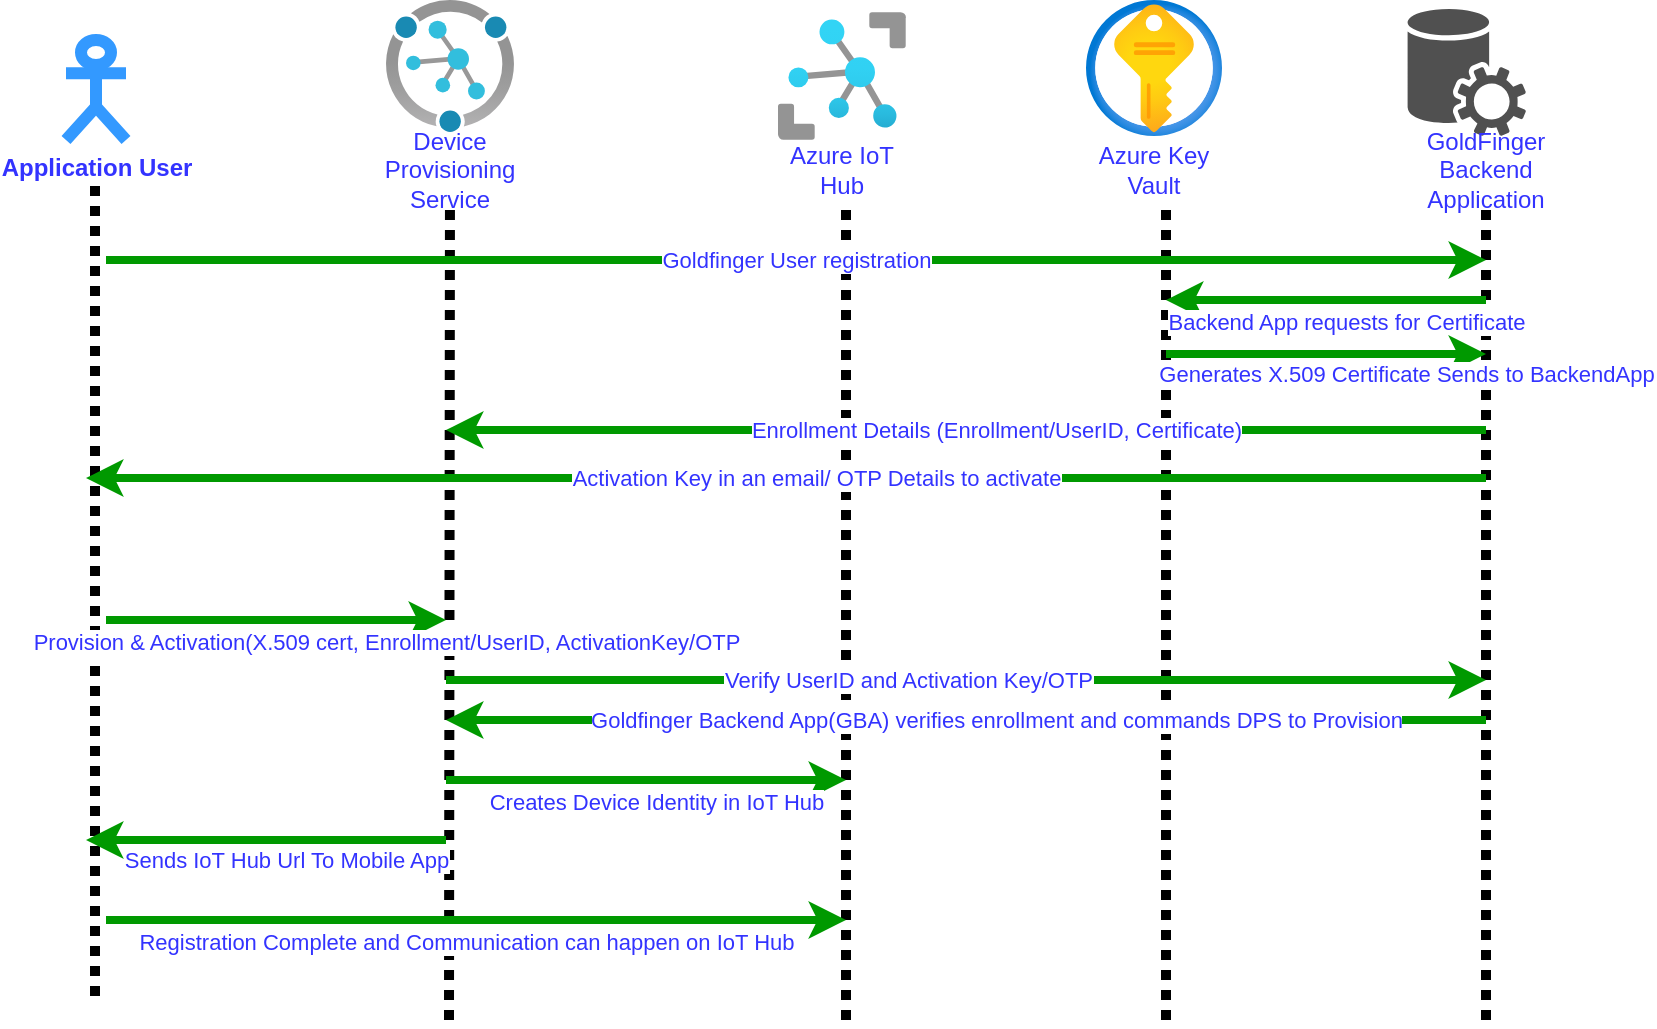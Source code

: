 <mxfile version="20.0.0" type="github">
  <diagram id="tBzqnwQVbEsAYheGIp0X" name="Page-1">
    <mxGraphModel dx="823" dy="562" grid="1" gridSize="10" guides="1" tooltips="1" connect="1" arrows="1" fold="1" page="1" pageScale="1" pageWidth="850" pageHeight="1100" math="0" shadow="0">
      <root>
        <mxCell id="0" />
        <mxCell id="1" parent="0" />
        <mxCell id="QduvUi_wdQGYh5JuUDH2-1" value="&lt;b&gt;&lt;font color=&quot;#3333ff&quot;&gt;Application User&lt;/font&gt;&lt;/b&gt;" style="shape=umlActor;verticalLabelPosition=bottom;verticalAlign=top;html=1;outlineConnect=0;strokeWidth=6;strokeColor=#3399FF;" parent="1" vertex="1">
          <mxGeometry x="90" y="40" width="30" height="50" as="geometry" />
        </mxCell>
        <mxCell id="QduvUi_wdQGYh5JuUDH2-2" value="" style="aspect=fixed;html=1;points=[];align=center;image;fontSize=12;image=img/lib/azure2/iot/Device_Provisioning_Services.svg;" parent="1" vertex="1">
          <mxGeometry x="250" y="20" width="64" height="66" as="geometry" />
        </mxCell>
        <mxCell id="QduvUi_wdQGYh5JuUDH2-3" value="" style="aspect=fixed;html=1;points=[];align=center;image;fontSize=12;image=img/lib/azure2/iot/IoT_Hub.svg;" parent="1" vertex="1">
          <mxGeometry x="446" y="26" width="64" height="64" as="geometry" />
        </mxCell>
        <mxCell id="QduvUi_wdQGYh5JuUDH2-4" value="" style="aspect=fixed;html=1;points=[];align=center;image;fontSize=12;image=img/lib/azure2/security/Key_Vaults.svg;" parent="1" vertex="1">
          <mxGeometry x="600" y="20" width="68" height="68" as="geometry" />
        </mxCell>
        <mxCell id="QduvUi_wdQGYh5JuUDH2-6" value="" style="sketch=0;pointerEvents=1;shadow=0;dashed=0;html=1;strokeColor=none;fillColor=#505050;labelPosition=center;verticalLabelPosition=bottom;verticalAlign=top;outlineConnect=0;align=center;shape=mxgraph.office.communications.central_management_service;" parent="1" vertex="1">
          <mxGeometry x="760" y="24.5" width="60" height="63.5" as="geometry" />
        </mxCell>
        <mxCell id="QduvUi_wdQGYh5JuUDH2-14" value="" style="endArrow=none;html=1;rounded=0;sourcePerimeterSpacing=0;strokeWidth=5;fillColor=default;strokeColor=#000000;dashed=1;dashPattern=1 1;" parent="1" edge="1">
          <mxGeometry width="50" height="50" relative="1" as="geometry">
            <mxPoint x="104.5" y="518" as="sourcePoint" />
            <mxPoint x="104.5" y="108" as="targetPoint" />
          </mxGeometry>
        </mxCell>
        <mxCell id="QduvUi_wdQGYh5JuUDH2-15" value="" style="endArrow=none;html=1;rounded=0;strokeWidth=5;fillColor=default;strokeColor=#3333FF;dashed=1;dashPattern=1 1;startArrow=none;" parent="1" source="QduvUi_wdQGYh5JuUDH2-20" edge="1">
          <mxGeometry width="50" height="50" relative="1" as="geometry">
            <mxPoint x="281.5" y="530" as="sourcePoint" />
            <mxPoint x="281.5" y="120" as="targetPoint" />
          </mxGeometry>
        </mxCell>
        <mxCell id="QduvUi_wdQGYh5JuUDH2-17" value="" style="endArrow=none;html=1;rounded=0;sourcePerimeterSpacing=0;strokeWidth=5;fillColor=default;strokeColor=#000000;dashed=1;dashPattern=1 1;" parent="1" edge="1">
          <mxGeometry width="50" height="50" relative="1" as="geometry">
            <mxPoint x="480" y="530" as="sourcePoint" />
            <mxPoint x="480" y="120" as="targetPoint" />
          </mxGeometry>
        </mxCell>
        <mxCell id="QduvUi_wdQGYh5JuUDH2-18" value="" style="endArrow=none;html=1;rounded=0;sourcePerimeterSpacing=0;strokeWidth=5;fillColor=default;strokeColor=#000000;dashed=1;dashPattern=1 1;" parent="1" edge="1">
          <mxGeometry width="50" height="50" relative="1" as="geometry">
            <mxPoint x="640" y="530" as="sourcePoint" />
            <mxPoint x="640" y="120" as="targetPoint" />
          </mxGeometry>
        </mxCell>
        <mxCell id="QduvUi_wdQGYh5JuUDH2-19" value="" style="endArrow=none;html=1;rounded=0;sourcePerimeterSpacing=0;strokeWidth=5;fillColor=default;strokeColor=#000000;dashed=1;dashPattern=1 1;" parent="1" edge="1">
          <mxGeometry width="50" height="50" relative="1" as="geometry">
            <mxPoint x="800" y="530" as="sourcePoint" />
            <mxPoint x="800" y="120" as="targetPoint" />
          </mxGeometry>
        </mxCell>
        <mxCell id="QduvUi_wdQGYh5JuUDH2-20" value="Device Provisioning Service" style="text;html=1;strokeColor=none;fillColor=none;align=center;verticalAlign=middle;whiteSpace=wrap;rounded=0;fontColor=#3333FF;" parent="1" vertex="1">
          <mxGeometry x="252" y="90" width="60" height="30" as="geometry" />
        </mxCell>
        <mxCell id="QduvUi_wdQGYh5JuUDH2-21" value="" style="endArrow=none;html=1;rounded=0;sourcePerimeterSpacing=0;strokeWidth=5;fillColor=default;strokeColor=#000000;dashed=1;dashPattern=1 1;" parent="1" target="QduvUi_wdQGYh5JuUDH2-20" edge="1">
          <mxGeometry width="50" height="50" relative="1" as="geometry">
            <mxPoint x="281.5" y="530" as="sourcePoint" />
            <mxPoint x="281.5" y="120" as="targetPoint" />
          </mxGeometry>
        </mxCell>
        <mxCell id="QduvUi_wdQGYh5JuUDH2-22" value="Azure IoT Hub" style="text;html=1;strokeColor=none;fillColor=none;align=center;verticalAlign=middle;whiteSpace=wrap;rounded=0;fontColor=#3333FF;" parent="1" vertex="1">
          <mxGeometry x="448" y="90" width="60" height="30" as="geometry" />
        </mxCell>
        <mxCell id="QduvUi_wdQGYh5JuUDH2-24" value="Azure Key Vault" style="text;html=1;strokeColor=none;fillColor=none;align=center;verticalAlign=middle;whiteSpace=wrap;rounded=0;fontColor=#3333FF;" parent="1" vertex="1">
          <mxGeometry x="604" y="90" width="60" height="30" as="geometry" />
        </mxCell>
        <mxCell id="QduvUi_wdQGYh5JuUDH2-25" value="GoldFinger Backend Application" style="text;html=1;strokeColor=none;fillColor=none;align=center;verticalAlign=middle;whiteSpace=wrap;rounded=0;fontColor=#3333FF;" parent="1" vertex="1">
          <mxGeometry x="770" y="90" width="60" height="30" as="geometry" />
        </mxCell>
        <mxCell id="xWyMnHbNJwtINRMRzhNu-1" value="" style="endArrow=classic;html=1;rounded=0;fontColor=#3333FF;sourcePerimeterSpacing=0;strokeColor=#009900;strokeWidth=4;fillColor=default;" edge="1" parent="1">
          <mxGeometry relative="1" as="geometry">
            <mxPoint x="110" y="150" as="sourcePoint" />
            <mxPoint x="800" y="150" as="targetPoint" />
          </mxGeometry>
        </mxCell>
        <mxCell id="xWyMnHbNJwtINRMRzhNu-2" value="Goldfinger User registration" style="edgeLabel;resizable=0;html=1;align=center;verticalAlign=middle;fontColor=#3333FF;strokeColor=#3399FF;strokeWidth=6;" connectable="0" vertex="1" parent="xWyMnHbNJwtINRMRzhNu-1">
          <mxGeometry relative="1" as="geometry" />
        </mxCell>
        <mxCell id="xWyMnHbNJwtINRMRzhNu-3" value="" style="endArrow=classic;html=1;rounded=0;fontColor=#3333FF;sourcePerimeterSpacing=0;strokeColor=#009900;strokeWidth=4;fillColor=default;jumpStyle=gap;" edge="1" parent="1">
          <mxGeometry relative="1" as="geometry">
            <mxPoint x="800" y="170" as="sourcePoint" />
            <mxPoint x="640" y="170" as="targetPoint" />
            <Array as="points" />
          </mxGeometry>
        </mxCell>
        <mxCell id="xWyMnHbNJwtINRMRzhNu-4" value="Backend App requests for Certificate" style="edgeLabel;resizable=0;html=1;align=center;verticalAlign=top;fontColor=#3333FF;strokeColor=#3399FF;strokeWidth=6;spacingBottom=2;spacing=1;spacingTop=0;spacingLeft=0;labelPosition=center;verticalLabelPosition=bottom;fontSize=11;container=1;" connectable="0" vertex="1" parent="xWyMnHbNJwtINRMRzhNu-3">
          <mxGeometry relative="1" as="geometry">
            <mxPoint x="10" y="-1" as="offset" />
          </mxGeometry>
        </mxCell>
        <mxCell id="xWyMnHbNJwtINRMRzhNu-5" value="" style="endArrow=classic;html=1;rounded=0;fontColor=#3333FF;sourcePerimeterSpacing=0;strokeColor=#009900;strokeWidth=4;fillColor=default;" edge="1" parent="1">
          <mxGeometry relative="1" as="geometry">
            <mxPoint x="640" y="197" as="sourcePoint" />
            <mxPoint x="800" y="197" as="targetPoint" />
          </mxGeometry>
        </mxCell>
        <mxCell id="xWyMnHbNJwtINRMRzhNu-6" value="Generates X.509 Certificate Sends to BackendApp" style="edgeLabel;resizable=0;html=1;align=center;verticalAlign=middle;fontColor=#3333FF;strokeColor=#3399FF;strokeWidth=6;" connectable="0" vertex="1" parent="xWyMnHbNJwtINRMRzhNu-5">
          <mxGeometry relative="1" as="geometry">
            <mxPoint x="40" y="10" as="offset" />
          </mxGeometry>
        </mxCell>
        <mxCell id="xWyMnHbNJwtINRMRzhNu-7" value="" style="endArrow=classic;html=1;rounded=0;fontColor=#3333FF;sourcePerimeterSpacing=0;strokeColor=#009900;strokeWidth=4;fillColor=default;" edge="1" parent="1">
          <mxGeometry relative="1" as="geometry">
            <mxPoint x="800" y="235" as="sourcePoint" />
            <mxPoint x="280" y="235" as="targetPoint" />
          </mxGeometry>
        </mxCell>
        <mxCell id="xWyMnHbNJwtINRMRzhNu-8" value="Enrollment Details (Enrollment/UserID, Certificate)" style="edgeLabel;resizable=0;html=1;align=center;verticalAlign=middle;fontColor=#3333FF;strokeColor=#3399FF;strokeWidth=6;" connectable="0" vertex="1" parent="xWyMnHbNJwtINRMRzhNu-7">
          <mxGeometry relative="1" as="geometry">
            <mxPoint x="15" as="offset" />
          </mxGeometry>
        </mxCell>
        <mxCell id="xWyMnHbNJwtINRMRzhNu-9" value="" style="endArrow=classic;html=1;rounded=0;fontColor=#3333FF;sourcePerimeterSpacing=0;strokeColor=#009900;strokeWidth=4;fillColor=default;" edge="1" parent="1">
          <mxGeometry relative="1" as="geometry">
            <mxPoint x="800" y="259" as="sourcePoint" />
            <mxPoint x="100" y="259" as="targetPoint" />
          </mxGeometry>
        </mxCell>
        <mxCell id="xWyMnHbNJwtINRMRzhNu-10" value="Activation Key in an email/ OTP Details to activate" style="edgeLabel;resizable=0;html=1;align=center;verticalAlign=middle;fontColor=#3333FF;strokeColor=#3399FF;strokeWidth=6;" connectable="0" vertex="1" parent="xWyMnHbNJwtINRMRzhNu-9">
          <mxGeometry relative="1" as="geometry">
            <mxPoint x="15" as="offset" />
          </mxGeometry>
        </mxCell>
        <mxCell id="xWyMnHbNJwtINRMRzhNu-11" value="" style="endArrow=classic;html=1;rounded=0;fontColor=#3333FF;sourcePerimeterSpacing=0;strokeColor=#009900;strokeWidth=4;fillColor=default;" edge="1" parent="1">
          <mxGeometry relative="1" as="geometry">
            <mxPoint x="110" y="330.0" as="sourcePoint" />
            <mxPoint x="280" y="330" as="targetPoint" />
            <Array as="points" />
          </mxGeometry>
        </mxCell>
        <mxCell id="xWyMnHbNJwtINRMRzhNu-12" value="Provision &amp;amp; Activation(X.509 cert, Enrollment/UserID, ActivationKey/OTP" style="edgeLabel;resizable=0;html=1;align=center;verticalAlign=middle;fontColor=#3333FF;strokeColor=#3399FF;strokeWidth=6;" connectable="0" vertex="1" parent="xWyMnHbNJwtINRMRzhNu-11">
          <mxGeometry relative="1" as="geometry">
            <mxPoint x="55" y="11" as="offset" />
          </mxGeometry>
        </mxCell>
        <mxCell id="xWyMnHbNJwtINRMRzhNu-13" value="" style="endArrow=classic;html=1;rounded=0;fontColor=#3333FF;sourcePerimeterSpacing=0;strokeColor=#009900;strokeWidth=4;fillColor=default;" edge="1" parent="1">
          <mxGeometry relative="1" as="geometry">
            <mxPoint x="280" y="360" as="sourcePoint" />
            <mxPoint x="800" y="360" as="targetPoint" />
            <Array as="points" />
          </mxGeometry>
        </mxCell>
        <mxCell id="xWyMnHbNJwtINRMRzhNu-14" value="Verify UserID and Activation Key/OTP" style="edgeLabel;resizable=0;html=1;align=center;verticalAlign=middle;fontColor=#3333FF;strokeColor=#3399FF;strokeWidth=6;" connectable="0" vertex="1" parent="xWyMnHbNJwtINRMRzhNu-13">
          <mxGeometry relative="1" as="geometry">
            <mxPoint x="-29" as="offset" />
          </mxGeometry>
        </mxCell>
        <mxCell id="xWyMnHbNJwtINRMRzhNu-17" value="" style="endArrow=classic;html=1;rounded=0;fontColor=#3333FF;sourcePerimeterSpacing=0;strokeColor=#009900;strokeWidth=4;fillColor=default;" edge="1" parent="1">
          <mxGeometry relative="1" as="geometry">
            <mxPoint x="800" y="380" as="sourcePoint" />
            <mxPoint x="280.0" y="380" as="targetPoint" />
          </mxGeometry>
        </mxCell>
        <mxCell id="xWyMnHbNJwtINRMRzhNu-18" value="Goldfinger Backend App(GBA) verifies enrollment and commands DPS to Provision" style="edgeLabel;resizable=0;html=1;align=center;verticalAlign=middle;fontColor=#3333FF;strokeColor=#3399FF;strokeWidth=6;" connectable="0" vertex="1" parent="xWyMnHbNJwtINRMRzhNu-17">
          <mxGeometry relative="1" as="geometry">
            <mxPoint x="15" as="offset" />
          </mxGeometry>
        </mxCell>
        <mxCell id="xWyMnHbNJwtINRMRzhNu-19" value="" style="endArrow=classic;html=1;rounded=0;fontColor=#3333FF;sourcePerimeterSpacing=0;strokeColor=#009900;strokeWidth=4;fillColor=default;" edge="1" parent="1">
          <mxGeometry relative="1" as="geometry">
            <mxPoint x="280.0" y="410.0" as="sourcePoint" />
            <mxPoint x="480" y="410" as="targetPoint" />
            <Array as="points" />
          </mxGeometry>
        </mxCell>
        <mxCell id="xWyMnHbNJwtINRMRzhNu-20" value="Creates Device Identity in IoT Hub" style="edgeLabel;resizable=0;html=1;align=center;verticalAlign=middle;fontColor=#3333FF;strokeColor=#3399FF;strokeWidth=6;" connectable="0" vertex="1" parent="xWyMnHbNJwtINRMRzhNu-19">
          <mxGeometry relative="1" as="geometry">
            <mxPoint x="5" y="11" as="offset" />
          </mxGeometry>
        </mxCell>
        <mxCell id="xWyMnHbNJwtINRMRzhNu-23" value="" style="endArrow=classic;html=1;rounded=0;fontColor=#3333FF;sourcePerimeterSpacing=0;strokeColor=#009900;strokeWidth=4;fillColor=default;" edge="1" parent="1">
          <mxGeometry relative="1" as="geometry">
            <mxPoint x="280" y="440" as="sourcePoint" />
            <mxPoint x="100" y="440" as="targetPoint" />
            <Array as="points">
              <mxPoint x="180" y="440" />
            </Array>
          </mxGeometry>
        </mxCell>
        <mxCell id="xWyMnHbNJwtINRMRzhNu-24" value="Sends IoT Hub Url To Mobile App" style="edgeLabel;resizable=0;html=1;align=center;verticalAlign=middle;fontColor=#3333FF;strokeColor=#3399FF;strokeWidth=6;" connectable="0" vertex="1" parent="xWyMnHbNJwtINRMRzhNu-23">
          <mxGeometry relative="1" as="geometry">
            <mxPoint x="10" y="10" as="offset" />
          </mxGeometry>
        </mxCell>
        <mxCell id="xWyMnHbNJwtINRMRzhNu-25" value="" style="endArrow=classic;html=1;rounded=0;fontColor=#3333FF;sourcePerimeterSpacing=0;strokeColor=#009900;strokeWidth=4;fillColor=default;" edge="1" parent="1">
          <mxGeometry relative="1" as="geometry">
            <mxPoint x="110" y="480.0" as="sourcePoint" />
            <mxPoint x="480" y="480" as="targetPoint" />
            <Array as="points" />
          </mxGeometry>
        </mxCell>
        <mxCell id="xWyMnHbNJwtINRMRzhNu-26" value="Registration Complete and Communication can happen on IoT Hub" style="edgeLabel;resizable=0;html=1;align=center;verticalAlign=middle;fontColor=#3333FF;strokeColor=#3399FF;strokeWidth=6;" connectable="0" vertex="1" parent="xWyMnHbNJwtINRMRzhNu-25">
          <mxGeometry relative="1" as="geometry">
            <mxPoint x="-5" y="11" as="offset" />
          </mxGeometry>
        </mxCell>
      </root>
    </mxGraphModel>
  </diagram>
</mxfile>
